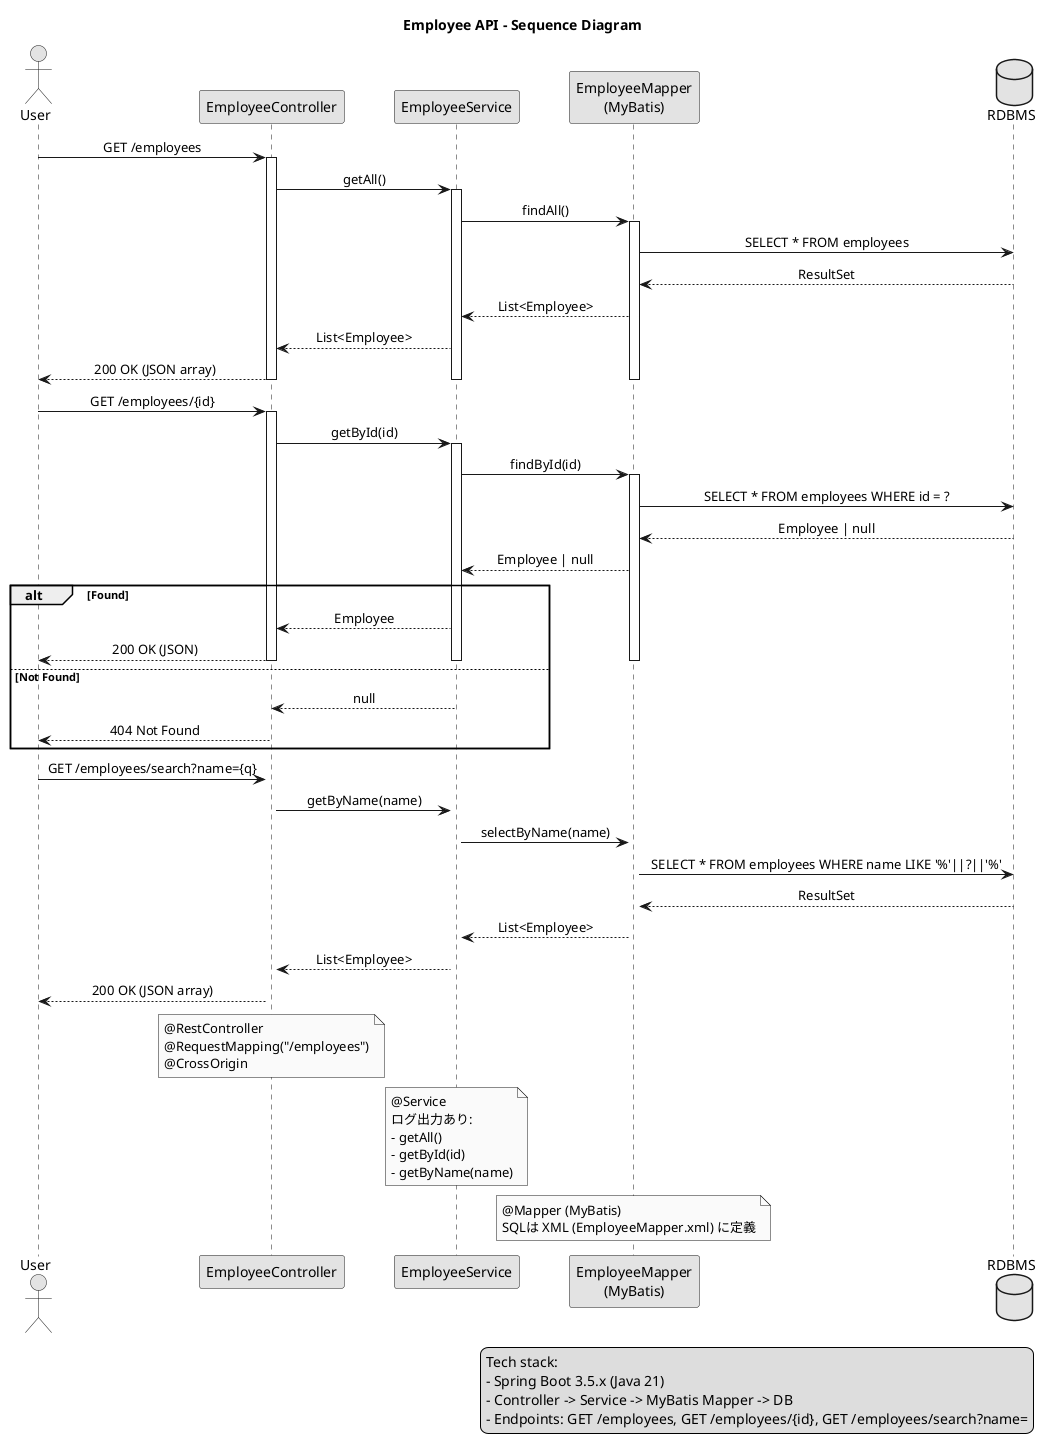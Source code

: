 @startuml Employee API Sequence
' Title and legend
skinparam monochrome true
skinparam participantPadding 20
skinparam shadowing false
skinparam ArrowThickness 1
skinparam sequenceMessageAlign center

title Employee API - Sequence Diagram
legend right
  Tech stack:
  - Spring Boot 3.5.x (Java 21)
  - Controller -> Service -> MyBatis Mapper -> DB
  - Endpoints: GET /employees, GET /employees/{id}, GET /employees/search?name=
endlegend

actor User as U
participant "EmployeeController" as C
participant "EmployeeService" as S
participant "EmployeeMapper\n(MyBatis)" as M
database "RDBMS" as DB

' ========== GET /employees ==========
U -> C : GET /employees
activate C
C -> S : getAll()
activate S
S -> M : findAll()
activate M
M -> DB : SELECT * FROM employees
DB --> M : ResultSet
M --> S : List<Employee>
S --> C : List<Employee>
C --> U : 200 OK (JSON array)
deactivate M
deactivate S
deactivate C

' ========== GET /employees/{id} ==========
U -> C : GET /employees/{id}
activate C
C -> S : getById(id)
activate S
S -> M : findById(id)
activate M
M -> DB : SELECT * FROM employees WHERE id = ?
DB --> M : Employee | null
M --> S : Employee | null
alt Found
  S --> C : Employee
  C --> U : 200 OK (JSON)
  deactivate M
  deactivate S
  deactivate C
else Not Found
  S --> C : null
  C --> U : 404 Not Found
  deactivate M
  deactivate S
  deactivate C
end



' ========== GET /employees/search?name= ==========
U -> C : GET /employees/search?name={q}
activate C
C -> S : getByName(name)
activate S
S -> M : selectByName(name)
activate M
M -> DB : SELECT * FROM employees WHERE name LIKE '%'||?||'%'
DB --> M : ResultSet
M --> S : List<Employee>
S --> C : List<Employee>
C --> U : 200 OK (JSON array)

' Annotations and notes
note over C
  @RestController
  @RequestMapping("/employees")
  @CrossOrigin
end note

note over S
  @Service
  ログ出力あり:
  - getAll()
  - getById(id)
  - getByName(name)
end note

note over M
  @Mapper (MyBatis)
  SQLは XML (EmployeeMapper.xml) に定義
end note

@enduml